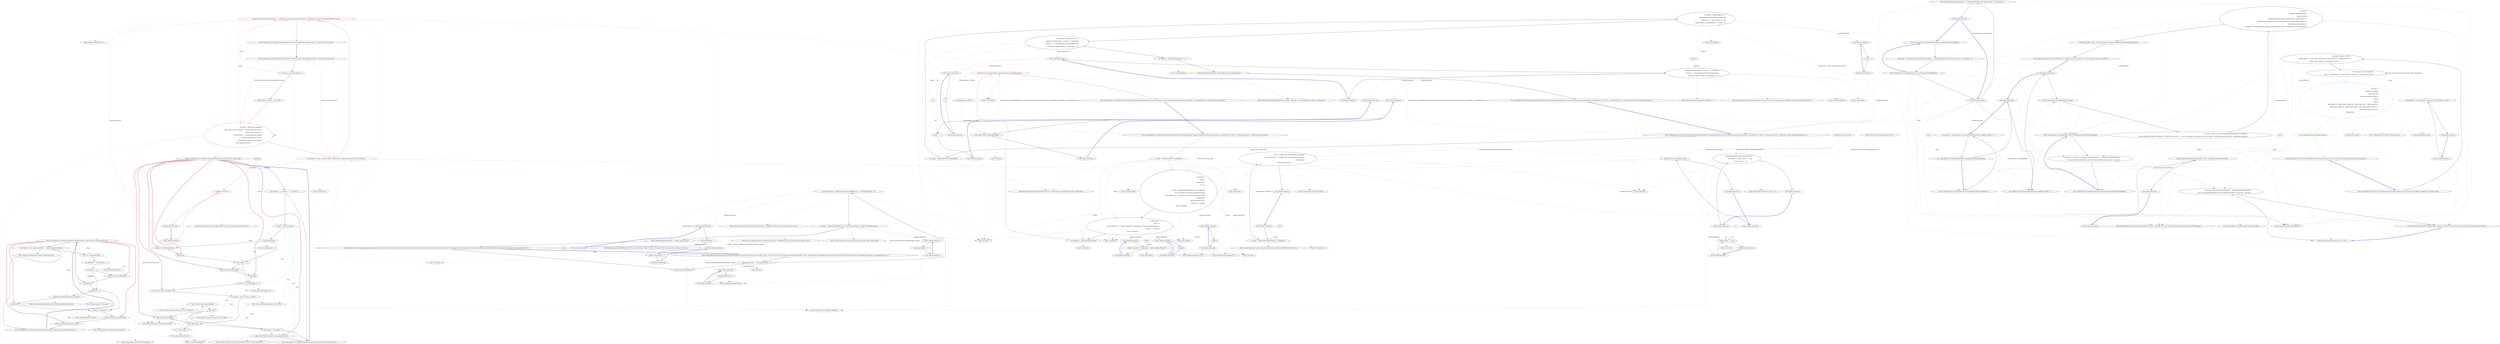 digraph  {
n167 [label=unkTokens, span=""];
n168 [label=values, span=""];
n169 [label="System.Func<string, CSharpx.Maybe<char>>", span=""];
n170 [label=int, span=""];
n171 [label=replaces, span=""];
n172 [label=int, span=""];
n173 [label="CommandLine.Core.Token", span=""];
n174 [label=tokens, span=""];
n175 [label="System.Func<string, bool>", span=""];
n176 [label=indexes, span=""];
n0 [label="Entry CommandLine.Core.Tokenizer.Tokenize(System.Collections.Generic.IEnumerable<string>, System.Func<string, bool>)", span="13-13", cluster="CommandLine.Core.Tokenizer.Tokenize(System.Collections.Generic.IEnumerable<string>, System.Func<string, bool>)"];
n1 [label="var errors = new List<Error>()", span="17-17", cluster="CommandLine.Core.Tokenizer.Tokenize(System.Collections.Generic.IEnumerable<string>, System.Func<string, bool>)"];
n3 [label="var tokens = (from arg in arguments\r\n                          from token in !arg.StartsWith(''-'', StringComparison.Ordinal)\r\n                               ? new[] { Token.Value(arg) }\r\n                               : arg.StartsWith(''--'', StringComparison.Ordinal)\r\n                                     ? TokenizeLongName(arg, onError)\r\n                                     : TokenizeShortName(arg, nameLookup)\r\n                          select token).Memorize()", span="20-26", cluster="CommandLine.Core.Tokenizer.Tokenize(System.Collections.Generic.IEnumerable<string>, System.Func<string, bool>)", color=red, community=0];
n4 [label="var unkTokens = (from t in tokens where t.IsName() && !nameLookup(t.Text) select t).Memorize()", span="28-28", cluster="CommandLine.Core.Tokenizer.Tokenize(System.Collections.Generic.IEnumerable<string>, System.Func<string, bool>)", color=red, community=0];
n2 [label="Action<Error> onError = errors.Add", span="18-18", cluster="CommandLine.Core.Tokenizer.Tokenize(System.Collections.Generic.IEnumerable<string>, System.Func<string, bool>)"];
n7 [label="Entry System.Collections.Generic.List<T>.List()", span="0-0", cluster="System.Collections.Generic.List<T>.List()"];
n5 [label="return Result.Succeed(tokens.Where(x => !unkTokens.Contains(x)), errors.Concat(from t in unkTokens select new UnknownOptionError(t.Text)));", span="30-30", cluster="CommandLine.Core.Tokenizer.Tokenize(System.Collections.Generic.IEnumerable<string>, System.Func<string, bool>)", color=red, community=0];
n8 [label="Entry string.StartsWith(string, System.StringComparison)", span="0-0", cluster="string.StartsWith(string, System.StringComparison)"];
n9 [label="Entry CommandLine.Core.Token.Value(string)", span="24-24", cluster="CommandLine.Core.Token.Value(string)"];
n10 [label="Entry CommandLine.Core.Tokenizer.TokenizeLongName(string, System.Action<CommandLine.Error>)", span="141-141", cluster="CommandLine.Core.Tokenizer.TokenizeLongName(string, System.Action<CommandLine.Error>)"];
n11 [label="Entry CommandLine.Core.Tokenizer.TokenizeShortName(string, System.Func<string, bool>)", span="96-96", cluster="CommandLine.Core.Tokenizer.TokenizeShortName(string, System.Func<string, bool>)"];
n12 [label="Entry Unk.Memorize", span="", cluster="Unk.Memorize"];
n13 [label="Entry Unk.IsName", span="", cluster="Unk.IsName"];
n14 [label="Entry Unk.nameLookup", span="", cluster="Unk.nameLookup"];
n20 [label="!unkTokens.Contains(x)", span="30-30", cluster="lambda expression", color=red, community=0];
n6 [label="Exit CommandLine.Core.Tokenizer.Tokenize(System.Collections.Generic.IEnumerable<string>, System.Func<string, bool>)", span="13-13", cluster="CommandLine.Core.Tokenizer.Tokenize(System.Collections.Generic.IEnumerable<string>, System.Func<string, bool>)"];
n15 [label="Entry Unk.Where", span="", cluster="Unk.Where"];
n16 [label="Entry UnknownOptionError.cstr", span="", cluster="UnknownOptionError.cstr"];
n17 [label="Entry Unk.Concat", span="", cluster="Unk.Concat"];
n18 [label="Entry Unk.Succeed", span="", cluster="Unk.Succeed"];
n19 [label="Entry lambda expression", span="30-30", cluster="lambda expression"];
n21 [label="Exit lambda expression", span="30-30", cluster="lambda expression"];
n22 [label="Entry System.Collections.Generic.IEnumerable<TSource>.Contains<TSource>(TSource)", span="0-0", cluster="System.Collections.Generic.IEnumerable<TSource>.Contains<TSource>(TSource)"];
n23 [label="Entry CommandLine.Core.Tokenizer.PreprocessDashDash(System.Collections.Generic.IEnumerable<string>, System.Func<System.Collections.Generic.IEnumerable<string>, RailwaySharp.ErrorHandling.Result<System.Collections.Generic.IEnumerable<CommandLine.Core.Token>, CommandLine.Error>>)", span="33-33", cluster="CommandLine.Core.Tokenizer.PreprocessDashDash(System.Collections.Generic.IEnumerable<string>, System.Func<System.Collections.Generic.IEnumerable<string>, RailwaySharp.ErrorHandling.Result<System.Collections.Generic.IEnumerable<CommandLine.Core.Token>, CommandLine.Error>>)"];
n24 [label="arguments.Any(arg => arg.EqualsOrdinal(''--''))", span="37-37", cluster="CommandLine.Core.Tokenizer.PreprocessDashDash(System.Collections.Generic.IEnumerable<string>, System.Func<System.Collections.Generic.IEnumerable<string>, RailwaySharp.ErrorHandling.Result<System.Collections.Generic.IEnumerable<CommandLine.Core.Token>, CommandLine.Error>>)"];
n25 [label="var tokenizerResult = tokenizer(arguments.TakeWhile(arg => !arg.EqualsOrdinal(''--'')))", span="39-39", cluster="CommandLine.Core.Tokenizer.PreprocessDashDash(System.Collections.Generic.IEnumerable<string>, System.Func<System.Collections.Generic.IEnumerable<string>, RailwaySharp.ErrorHandling.Result<System.Collections.Generic.IEnumerable<CommandLine.Core.Token>, CommandLine.Error>>)"];
n26 [label="var values = arguments.SkipWhile(arg => !arg.EqualsOrdinal(''--'')).Skip(1).Select(Token.Value)", span="40-40", cluster="CommandLine.Core.Tokenizer.PreprocessDashDash(System.Collections.Generic.IEnumerable<string>, System.Func<System.Collections.Generic.IEnumerable<string>, RailwaySharp.ErrorHandling.Result<System.Collections.Generic.IEnumerable<CommandLine.Core.Token>, CommandLine.Error>>)"];
n28 [label="return tokenizer(arguments);", span="43-43", cluster="CommandLine.Core.Tokenizer.PreprocessDashDash(System.Collections.Generic.IEnumerable<string>, System.Func<System.Collections.Generic.IEnumerable<string>, RailwaySharp.ErrorHandling.Result<System.Collections.Generic.IEnumerable<CommandLine.Core.Token>, CommandLine.Error>>)"];
n30 [label="Entry Unk.Any", span="", cluster="Unk.Any"];
n37 [label="Entry lambda expression", span="37-37", cluster="lambda expression"];
n31 [label="Entry System.Collections.Generic.IEnumerable<TSource>.TakeWhile<TSource>(System.Func<TSource, bool>)", span="0-0", cluster="System.Collections.Generic.IEnumerable<TSource>.TakeWhile<TSource>(System.Func<TSource, bool>)"];
n32 [label="Entry System.Func<T, TResult>.Invoke(T)", span="0-0", cluster="System.Func<T, TResult>.Invoke(T)"];
n41 [label="Entry lambda expression", span="39-39", cluster="lambda expression"];
n27 [label="return tokenizerResult.Map(tokens => tokens.Concat(values));", span="41-41", cluster="CommandLine.Core.Tokenizer.PreprocessDashDash(System.Collections.Generic.IEnumerable<string>, System.Func<System.Collections.Generic.IEnumerable<string>, RailwaySharp.ErrorHandling.Result<System.Collections.Generic.IEnumerable<CommandLine.Core.Token>, CommandLine.Error>>)"];
n33 [label="Entry System.Collections.Generic.IEnumerable<TSource>.SkipWhile<TSource>(System.Func<TSource, bool>)", span="0-0", cluster="System.Collections.Generic.IEnumerable<TSource>.SkipWhile<TSource>(System.Func<TSource, bool>)"];
n34 [label="Entry System.Collections.Generic.IEnumerable<TSource>.Skip<TSource>(int)", span="0-0", cluster="System.Collections.Generic.IEnumerable<TSource>.Skip<TSource>(int)"];
n35 [label="Entry Unk.Select", span="", cluster="Unk.Select"];
n44 [label="Entry lambda expression", span="40-40", cluster="lambda expression"];
n48 [label="tokens.Concat(values)", span="41-41", cluster="lambda expression"];
n29 [label="Exit CommandLine.Core.Tokenizer.PreprocessDashDash(System.Collections.Generic.IEnumerable<string>, System.Func<System.Collections.Generic.IEnumerable<string>, RailwaySharp.ErrorHandling.Result<System.Collections.Generic.IEnumerable<CommandLine.Core.Token>, CommandLine.Error>>)", span="33-33", cluster="CommandLine.Core.Tokenizer.PreprocessDashDash(System.Collections.Generic.IEnumerable<string>, System.Func<System.Collections.Generic.IEnumerable<string>, RailwaySharp.ErrorHandling.Result<System.Collections.Generic.IEnumerable<CommandLine.Core.Token>, CommandLine.Error>>)"];
n36 [label="Entry RailwaySharp.ErrorHandling.Result<TSuccess, TMessage>.Map<TSuccess, TMessage, TResult>(System.Func<TSuccess, TResult>)", span="534-534", cluster="RailwaySharp.ErrorHandling.Result<TSuccess, TMessage>.Map<TSuccess, TMessage, TResult>(System.Func<TSuccess, TResult>)"];
n47 [label="Entry lambda expression", span="41-41", cluster="lambda expression"];
n38 [label="arg.EqualsOrdinal(''--'')", span="37-37", cluster="lambda expression"];
n39 [label="Exit lambda expression", span="37-37", cluster="lambda expression"];
n40 [label="Entry string.EqualsOrdinal(string)", span="40-40", cluster="string.EqualsOrdinal(string)"];
n42 [label="!arg.EqualsOrdinal(''--'')", span="39-39", cluster="lambda expression"];
n43 [label="Exit lambda expression", span="39-39", cluster="lambda expression"];
n45 [label="!arg.EqualsOrdinal(''--'')", span="40-40", cluster="lambda expression"];
n46 [label="Exit lambda expression", span="40-40", cluster="lambda expression"];
n49 [label="Exit lambda expression", span="41-41", cluster="lambda expression"];
n50 [label="Entry CommandLine.Core.Tokenizer.ExplodeOptionList(RailwaySharp.ErrorHandling.Result<System.Collections.Generic.IEnumerable<CommandLine.Core.Token>, CommandLine.Error>, System.Func<string, CSharpx.Maybe<char>>)", span="46-46", cluster="CommandLine.Core.Tokenizer.ExplodeOptionList(RailwaySharp.ErrorHandling.Result<System.Collections.Generic.IEnumerable<CommandLine.Core.Token>, CommandLine.Error>, System.Func<string, CSharpx.Maybe<char>>)"];
n51 [label="var tokens = tokenizerResult.SucceededWith()", span="50-50", cluster="CommandLine.Core.Tokenizer.ExplodeOptionList(RailwaySharp.ErrorHandling.Result<System.Collections.Generic.IEnumerable<CommandLine.Core.Token>, CommandLine.Error>, System.Func<string, CSharpx.Maybe<char>>)"];
n52 [label="var replaces = tokens.Select((t,i) =>\r\n                optionSequenceWithSeparatorLookup(t.Text)\r\n                    .Return(sep => Tuple.Create(i + 1, sep),\r\n                        Tuple.Create(-1, '\0'))).SkipWhile(x => x.Item1 < 0)", span="52-55", cluster="CommandLine.Core.Tokenizer.ExplodeOptionList(RailwaySharp.ErrorHandling.Result<System.Collections.Generic.IEnumerable<CommandLine.Core.Token>, CommandLine.Error>, System.Func<string, CSharpx.Maybe<char>>)"];
n62 [label="optionSequenceWithSeparatorLookup(t.Text)\r\n                    .Return(sep => Tuple.Create(i + 1, sep),\r\n                        Tuple.Create(-1, '\0'))", span="53-55", cluster="lambda expression"];
n55 [label="return Result.Succeed(flattened, tokenizerResult.SuccessfulMessages());", span="64-64", cluster="CommandLine.Core.Tokenizer.ExplodeOptionList(RailwaySharp.ErrorHandling.Result<System.Collections.Generic.IEnumerable<CommandLine.Core.Token>, CommandLine.Error>, System.Func<string, CSharpx.Maybe<char>>)"];
n57 [label="Entry RailwaySharp.ErrorHandling.Result<TSuccess, TMessage>.SucceededWith<TSuccess, TMessage>()", span="653-653", cluster="RailwaySharp.ErrorHandling.Result<TSuccess, TMessage>.SucceededWith<TSuccess, TMessage>()"];
n53 [label="var exploded = tokens.Select((t, i) =>\r\n                        replaces.FirstOrDefault(x => x.Item1 == i).ToMaybe()\r\n                            .Return(r => t.Text.Split(r.Item2).Select(Token.Value),\r\n                                Enumerable.Empty<Token>().Concat(new[]{ t })))", span="57-60", cluster="CommandLine.Core.Tokenizer.ExplodeOptionList(RailwaySharp.ErrorHandling.Result<System.Collections.Generic.IEnumerable<CommandLine.Core.Token>, CommandLine.Error>, System.Func<string, CSharpx.Maybe<char>>)"];
n58 [label="Entry Unk.SkipWhile", span="", cluster="Unk.SkipWhile"];
n61 [label="Entry lambda expression", span="52-55", cluster="lambda expression"];
n70 [label="Entry lambda expression", span="55-55", cluster="lambda expression"];
n74 [label="replaces.FirstOrDefault(x => x.Item1 == i).ToMaybe()\r\n                            .Return(r => t.Text.Split(r.Item2).Select(Token.Value),\r\n                                Enumerable.Empty<Token>().Concat(new[]{ t }))", span="58-60", cluster="lambda expression"];
n54 [label="var flattened = exploded.SelectMany(x => x)", span="62-62", cluster="CommandLine.Core.Tokenizer.ExplodeOptionList(RailwaySharp.ErrorHandling.Result<System.Collections.Generic.IEnumerable<CommandLine.Core.Token>, CommandLine.Error>, System.Func<string, CSharpx.Maybe<char>>)"];
n73 [label="Entry lambda expression", span="57-60", cluster="lambda expression"];
n59 [label="Entry Unk.SelectMany", span="", cluster="Unk.SelectMany"];
n87 [label="Entry lambda expression", span="62-62", cluster="lambda expression"];
n56 [label="Exit CommandLine.Core.Tokenizer.ExplodeOptionList(RailwaySharp.ErrorHandling.Result<System.Collections.Generic.IEnumerable<CommandLine.Core.Token>, CommandLine.Error>, System.Func<string, CSharpx.Maybe<char>>)", span="46-46", cluster="CommandLine.Core.Tokenizer.ExplodeOptionList(RailwaySharp.ErrorHandling.Result<System.Collections.Generic.IEnumerable<CommandLine.Core.Token>, CommandLine.Error>, System.Func<string, CSharpx.Maybe<char>>)"];
n60 [label="Entry RailwaySharp.ErrorHandling.Result<TSuccess, TMessage>.SuccessfulMessages<TSuccess, TMessage>()", span="12-12", cluster="RailwaySharp.ErrorHandling.Result<TSuccess, TMessage>.SuccessfulMessages<TSuccess, TMessage>()"];
n67 [label="Tuple.Create(i + 1, sep)", span="54-54", cluster="lambda expression"];
n63 [label="Exit lambda expression", span="52-55", cluster="lambda expression"];
n64 [label="Entry System.Tuple.Create<T1, T2>(T1, T2)", span="0-0", cluster="System.Tuple.Create<T1, T2>(T1, T2)"];
n65 [label="Entry Unk.Return", span="", cluster="Unk.Return"];
n66 [label="Entry lambda expression", span="54-54", cluster="lambda expression"];
n68 [label="Exit lambda expression", span="54-54", cluster="lambda expression"];
n69 [label="Entry Unk.Create", span="", cluster="Unk.Create"];
n71 [label="x.Item1 < 0", span="55-55", cluster="lambda expression"];
n72 [label="Exit lambda expression", span="55-55", cluster="lambda expression"];
n81 [label="x.Item1 == i", span="58-58", cluster="lambda expression"];
n84 [label="t.Text.Split(r.Item2).Select(Token.Value)", span="59-59", cluster="lambda expression"];
n75 [label="Exit lambda expression", span="57-60", cluster="lambda expression"];
n76 [label="Entry Unk.FirstOrDefault", span="", cluster="Unk.FirstOrDefault"];
n77 [label="Entry Unk.ToMaybe", span="", cluster="Unk.ToMaybe"];
n78 [label="Entry System.Linq.Enumerable.Empty<TResult>()", span="0-0", cluster="System.Linq.Enumerable.Empty<TResult>()"];
n79 [label="Entry System.Collections.Generic.IEnumerable<TSource>.Concat<TSource>(System.Collections.Generic.IEnumerable<TSource>)", span="0-0", cluster="System.Collections.Generic.IEnumerable<TSource>.Concat<TSource>(System.Collections.Generic.IEnumerable<TSource>)"];
n80 [label="Entry lambda expression", span="58-58", cluster="lambda expression"];
n83 [label="Entry lambda expression", span="59-59", cluster="lambda expression"];
n82 [label="Exit lambda expression", span="58-58", cluster="lambda expression"];
n85 [label="Exit lambda expression", span="59-59", cluster="lambda expression"];
n86 [label="Entry Unk.Split", span="", cluster="Unk.Split"];
n88 [label=x, span="62-62", cluster="lambda expression"];
n89 [label="Exit lambda expression", span="62-62", cluster="lambda expression"];
n90 [label="Entry CommandLine.Core.Tokenizer.Normalize(RailwaySharp.ErrorHandling.Result<System.Collections.Generic.IEnumerable<CommandLine.Core.Token>, CommandLine.Error>, System.Func<string, bool>)", span="67-67", cluster="CommandLine.Core.Tokenizer.Normalize(RailwaySharp.ErrorHandling.Result<System.Collections.Generic.IEnumerable<CommandLine.Core.Token>, CommandLine.Error>, System.Func<string, bool>)"];
n91 [label="var tokens = tokenizerResult.SucceededWith()", span="70-70", cluster="CommandLine.Core.Tokenizer.Normalize(RailwaySharp.ErrorHandling.Result<System.Collections.Generic.IEnumerable<CommandLine.Core.Token>, CommandLine.Error>, System.Func<string, bool>)", color=red, community=0];
n92 [label="var indexes =\r\n                from i in\r\n                    tokens.Select(\r\n                        (t, i) =>\r\n                        {\r\n                            var prev = tokens.ElementAtOrDefault(i - 1).ToMaybe();\r\n                            return t.IsValue() && ((Value)t).ExplicitlyAssigned\r\n                                   && prev.Return(p => p.IsName() && !nameLookup(p.Text), false)\r\n                                ? Maybe.Just(i)\r\n                                : Maybe.Nothing<int>();\r\n                        }).Where(i => i.IsJust())\r\n                select i.FromJust()", span="72-83", cluster="CommandLine.Core.Tokenizer.Normalize(RailwaySharp.ErrorHandling.Result<System.Collections.Generic.IEnumerable<CommandLine.Core.Token>, CommandLine.Error>, System.Func<string, bool>)"];
n101 [label="return t.IsValue() && ((Value)t).ExplicitlyAssigned\r\n                                   && prev.Return(p => p.IsName() && !nameLookup(p.Text), false)\r\n                                ? Maybe.Just(i)\r\n                                : Maybe.Nothing<int>();", span="78-81", cluster="lambda expression"];
n109 [label="p.IsName() && !nameLookup(p.Text)", span="79-79", cluster="lambda expression"];
n95 [label="return Result.Succeed(normalized, tokenizerResult.SuccessfulMessages());", span="93-93", cluster="CommandLine.Core.Tokenizer.Normalize(RailwaySharp.ErrorHandling.Result<System.Collections.Generic.IEnumerable<CommandLine.Core.Token>, CommandLine.Error>, System.Func<string, bool>)", color=red, community=0];
n100 [label="var prev = tokens.ElementAtOrDefault(i - 1).ToMaybe()", span="77-77", cluster="lambda expression"];
n93 [label="var toExclude =\r\n                from t in\r\n                    tokens.Select((t, i) => indexes.Contains(i) ? Maybe.Just(t) : Maybe.Nothing<Token>())\r\n                        .Where(t => t.IsJust())\r\n                select t.FromJust()", span="85-89", cluster="CommandLine.Core.Tokenizer.Normalize(RailwaySharp.ErrorHandling.Result<System.Collections.Generic.IEnumerable<CommandLine.Core.Token>, CommandLine.Error>, System.Func<string, bool>)"];
n94 [label="var normalized = tokens.Except(toExclude)", span="91-91", cluster="CommandLine.Core.Tokenizer.Normalize(RailwaySharp.ErrorHandling.Result<System.Collections.Generic.IEnumerable<CommandLine.Core.Token>, CommandLine.Error>, System.Func<string, bool>)"];
n97 [label="Entry Unk.FromJust", span="", cluster="Unk.FromJust"];
n99 [label="Entry lambda expression", span="75-82", cluster="lambda expression"];
n111 [label="Entry lambda expression", span="82-82", cluster="lambda expression"];
n116 [label="indexes.Contains(i) ? Maybe.Just(t) : Maybe.Nothing<Token>()", span="87-87", cluster="lambda expression"];
n115 [label="Entry lambda expression", span="87-87", cluster="lambda expression"];
n119 [label="Entry lambda expression", span="88-88", cluster="lambda expression"];
n98 [label="Entry Unk.Except", span="", cluster="Unk.Except"];
n96 [label="Exit CommandLine.Core.Tokenizer.Normalize(RailwaySharp.ErrorHandling.Result<System.Collections.Generic.IEnumerable<CommandLine.Core.Token>, CommandLine.Error>, System.Func<string, bool>)", span="67-67", cluster="CommandLine.Core.Tokenizer.Normalize(RailwaySharp.ErrorHandling.Result<System.Collections.Generic.IEnumerable<CommandLine.Core.Token>, CommandLine.Error>, System.Func<string, bool>)"];
n103 [label="Entry System.Collections.Generic.IEnumerable<TSource>.ElementAtOrDefault<TSource>(int)", span="0-0", cluster="System.Collections.Generic.IEnumerable<TSource>.ElementAtOrDefault<TSource>(int)"];
n104 [label="Entry T.ToMaybe<T>()", span="249-249", cluster="T.ToMaybe<T>()"];
n102 [label="Exit lambda expression", span="75-82", cluster="lambda expression"];
n105 [label="Entry CommandLine.Core.Token.IsValue()", span="133-133", cluster="CommandLine.Core.Token.IsValue()"];
n106 [label="Entry CSharpx.Maybe.Just<T>(T)", span="124-124", cluster="CSharpx.Maybe.Just<T>(T)"];
n107 [label="Entry CSharpx.Maybe.Nothing<T>()", span="116-116", cluster="CSharpx.Maybe.Nothing<T>()"];
n108 [label="Entry lambda expression", span="79-79", cluster="lambda expression"];
n110 [label="Exit lambda expression", span="79-79", cluster="lambda expression"];
n112 [label="i.IsJust()", span="82-82", cluster="lambda expression"];
n113 [label="Exit lambda expression", span="82-82", cluster="lambda expression"];
n114 [label="Entry Unk.IsJust", span="", cluster="Unk.IsJust"];
n117 [label="Exit lambda expression", span="87-87", cluster="lambda expression"];
n118 [label="Entry Unk.Contains", span="", cluster="Unk.Contains"];
n120 [label="t.IsJust()", span="88-88", cluster="lambda expression"];
n121 [label="Exit lambda expression", span="88-88", cluster="lambda expression"];
n122 [label="value.Length > 1 || value[0] == '-' || value[1] != '-'", span="100-100", cluster="CommandLine.Core.Tokenizer.TokenizeShortName(string, System.Func<string, bool>)"];
n125 [label="yield return Token.Value(value);", span="106-106", cluster="CommandLine.Core.Tokenizer.TokenizeShortName(string, System.Func<string, bool>)"];
n126 [label="yield break;", span="107-107", cluster="CommandLine.Core.Tokenizer.TokenizeShortName(string, System.Func<string, bool>)"];
n128 [label="yield return Token.Name(text);", span="112-112", cluster="CommandLine.Core.Tokenizer.TokenizeShortName(string, System.Func<string, bool>)"];
n129 [label="yield break;", span="113-113", cluster="CommandLine.Core.Tokenizer.TokenizeShortName(string, System.Func<string, bool>)"];
n131 [label="yield return Token.Name(first);", span="117-117", cluster="CommandLine.Core.Tokenizer.TokenizeShortName(string, System.Func<string, bool>)"];
n137 [label="yield return Token.Name(n);", span="127-127", cluster="CommandLine.Core.Tokenizer.TokenizeShortName(string, System.Func<string, bool>)"];
n139 [label="yield return Token.Value(text.Substring(seen.Count()));", span="136-136", cluster="CommandLine.Core.Tokenizer.TokenizeShortName(string, System.Func<string, bool>)"];
n123 [label="var text = value.Substring(1)", span="102-102", cluster="CommandLine.Core.Tokenizer.TokenizeShortName(string, System.Func<string, bool>)"];
n127 [label="value.Length == 2", span="110-110", cluster="CommandLine.Core.Tokenizer.TokenizeShortName(string, System.Func<string, bool>)"];
n135 [label="!seen.Contains(c) && nameLookup(n)", span="124-124", cluster="CommandLine.Core.Tokenizer.TokenizeShortName(string, System.Func<string, bool>)"];
n140 [label="Exit CommandLine.Core.Tokenizer.TokenizeShortName(string, System.Func<string, bool>)", span="96-96", cluster="CommandLine.Core.Tokenizer.TokenizeShortName(string, System.Func<string, bool>)"];
n124 [label="char.IsDigit(text[0])", span="104-104", cluster="CommandLine.Core.Tokenizer.TokenizeShortName(string, System.Func<string, bool>)"];
n141 [label="Entry string.Substring(int)", span="0-0", cluster="string.Substring(int)"];
n130 [label="var first = text.Substring(0, 1)", span="116-116", cluster="CommandLine.Core.Tokenizer.TokenizeShortName(string, System.Func<string, bool>)"];
n133 [label="text.Substring(1)", span="121-121", cluster="CommandLine.Core.Tokenizer.TokenizeShortName(string, System.Func<string, bool>)"];
n138 [label="seen.Count() < text.Length", span="134-134", cluster="CommandLine.Core.Tokenizer.TokenizeShortName(string, System.Func<string, bool>)"];
n142 [label="Entry char.IsDigit(char)", span="0-0", cluster="char.IsDigit(char)"];
n143 [label="Entry CommandLine.Core.Token.Name(string)", span="19-19", cluster="CommandLine.Core.Token.Name(string)"];
n144 [label="Entry string.Substring(int, int)", span="0-0", cluster="string.Substring(int, int)"];
n132 [label="var seen = new List<char> { first[0] }", span="119-119", cluster="CommandLine.Core.Tokenizer.TokenizeShortName(string, System.Func<string, bool>)"];
n136 [label="seen.Add(c)", span="126-126", cluster="CommandLine.Core.Tokenizer.TokenizeShortName(string, System.Func<string, bool>)"];
n134 [label="var n = new string(c, 1)", span="123-123", cluster="CommandLine.Core.Tokenizer.TokenizeShortName(string, System.Func<string, bool>)"];
n145 [label="Entry string.String(char, int)", span="0-0", cluster="string.String(char, int)"];
n146 [label="Entry System.Collections.Generic.List<T>.Contains(T)", span="0-0", cluster="System.Collections.Generic.List<T>.Contains(T)"];
n147 [label="Entry System.Collections.Generic.List<T>.Add(T)", span="0-0", cluster="System.Collections.Generic.List<T>.Add(T)"];
n148 [label="Entry System.Collections.Generic.IEnumerable<TSource>.Count<TSource>()", span="0-0", cluster="System.Collections.Generic.IEnumerable<TSource>.Count<TSource>()"];
n149 [label="value.Length > 2 && value.StartsWith(''--'', StringComparison.Ordinal)", span="145-145", cluster="CommandLine.Core.Tokenizer.TokenizeLongName(string, System.Action<CommandLine.Error>)"];
n153 [label="yield return Token.Name(text);", span="151-151", cluster="CommandLine.Core.Tokenizer.TokenizeLongName(string, System.Action<CommandLine.Error>)"];
n154 [label="yield break;", span="152-152", cluster="CommandLine.Core.Tokenizer.TokenizeLongName(string, System.Action<CommandLine.Error>)"];
n157 [label="yield break;", span="157-157", cluster="CommandLine.Core.Tokenizer.TokenizeLongName(string, System.Action<CommandLine.Error>)"];
n159 [label="yield return Token.Name(parts[0]);", span="160-160", cluster="CommandLine.Core.Tokenizer.TokenizeLongName(string, System.Action<CommandLine.Error>)"];
n160 [label="yield return Token.Value(parts[1], true);", span="161-161", cluster="CommandLine.Core.Tokenizer.TokenizeLongName(string, System.Action<CommandLine.Error>)"];
n150 [label="var text = value.Substring(2)", span="147-147", cluster="CommandLine.Core.Tokenizer.TokenizeLongName(string, System.Action<CommandLine.Error>)"];
n156 [label="onError(new BadFormatTokenError(value))", span="156-156", cluster="CommandLine.Core.Tokenizer.TokenizeLongName(string, System.Action<CommandLine.Error>)"];
n161 [label="Exit CommandLine.Core.Tokenizer.TokenizeLongName(string, System.Action<CommandLine.Error>)", span="141-141", cluster="CommandLine.Core.Tokenizer.TokenizeLongName(string, System.Action<CommandLine.Error>)"];
n151 [label="var equalIndex = text.IndexOf('=')", span="148-148", cluster="CommandLine.Core.Tokenizer.TokenizeLongName(string, System.Action<CommandLine.Error>)"];
n158 [label="var parts = text.Split('=')", span="159-159", cluster="CommandLine.Core.Tokenizer.TokenizeLongName(string, System.Action<CommandLine.Error>)"];
n152 [label="equalIndex <= 0", span="149-149", cluster="CommandLine.Core.Tokenizer.TokenizeLongName(string, System.Action<CommandLine.Error>)"];
n162 [label="Entry string.IndexOf(char)", span="0-0", cluster="string.IndexOf(char)"];
n155 [label="equalIndex == 1", span="154-154", cluster="CommandLine.Core.Tokenizer.TokenizeLongName(string, System.Action<CommandLine.Error>)"];
n163 [label="Entry CommandLine.BadFormatTokenError.BadFormatTokenError(string)", span="196-196", cluster="CommandLine.BadFormatTokenError.BadFormatTokenError(string)"];
n164 [label="Entry System.Action<T>.Invoke(T)", span="0-0", cluster="System.Action<T>.Invoke(T)"];
n165 [label="Entry string.Split(params char[])", span="0-0", cluster="string.Split(params char[])"];
n166 [label="Entry CommandLine.Core.Token.Value(string, bool)", span="29-29", cluster="CommandLine.Core.Token.Value(string, bool)"];
m0_20 [label="Exit lambda expression", span="29-29", cluster="lambda expression", file="TokenizerTests.cs"];
m0_24 [label="((Ok<IEnumerable<Token>, Error>)result).Value.Success.ShouldBeEquivalentTo(expectedTokens)", span="62-62", cluster="CommandLine.Tests.Unit.Core.TokenizerTests.Explode_scalar_with_separator_in_even_args_input_returns_sequence()", file="TokenizerTests.cs"];
m0_23 [label="var result =\r\n                Tokenizer.ExplodeOptionList(\r\n                    Result.Succeed(\r\n                        Enumerable.Empty<Token>().Concat(new[] { Token.Name(''x''),\r\n                            Token.Name(''string-seq''), Token.Value(''aaa,bb,cccc''), Token.Name(''switch'') }),\r\n                        Enumerable.Empty<Error>()),\r\n                        optionName => NameLookup.HavingSeparator(optionName, specs, StringComparer.InvariantCulture))", span="53-59", cluster="CommandLine.Tests.Unit.Core.TokenizerTests.Explode_scalar_with_separator_in_even_args_input_returns_sequence()", file="TokenizerTests.cs"];
m0_21 [label="Entry CommandLine.Core.Specification.IsOption()", span="11-11", cluster="CommandLine.Core.Specification.IsOption()", file="TokenizerTests.cs"];
m0_22 [label="var specs = new[] { new OptionSpecification(string.Empty, ''string-seq'',\r\n                false, string.Empty, Maybe.Nothing<int>(), Maybe.Nothing<int>(), ',', null, string.Empty, string.Empty, new List<string>(), typeof(IEnumerable<string>), TargetType.Sequence)}", span="49-50", cluster="CommandLine.Tests.Unit.Core.TokenizerTests.Explode_scalar_with_separator_in_even_args_input_returns_sequence()", file="TokenizerTests.cs"];
m0_25 [label="Exit CommandLine.Tests.Unit.Core.TokenizerTests.Explode_scalar_with_separator_in_even_args_input_returns_sequence()", span="44-44", cluster="CommandLine.Tests.Unit.Core.TokenizerTests.Explode_scalar_with_separator_in_even_args_input_returns_sequence()", file="TokenizerTests.cs"];
m0_8 [label="return spec => spec.ConversionType.ToDescriptorKind() == TypeDescriptorKind.Sequence\r\n                && !spec.IsMinNotSpecified() && !spec.IsMaxNotSpecified() && spec.Min > spec.Max;", span="23-24", cluster="CommandLine.Core.SpecificationGuards.GuardAgainstSequenceWithWrongRange()", file="TokenizerTests.cs"];
m0_0 [label="Entry CommandLine.Core.SpecificationGuards.GuardAgainstScalarWithRange()", span="16-16", cluster="CommandLine.Core.SpecificationGuards.GuardAgainstScalarWithRange()", file="TokenizerTests.cs"];
m0_4 [label="spec.ConversionType.ToDescriptorKind() == TypeDescriptorKind.Scalar && (spec.Min > 0 || spec.Max > 0)", span="18-18", cluster="lambda expression", file="TokenizerTests.cs"];
m0_3 [label="Entry lambda expression", span="18-18", cluster="lambda expression", file="TokenizerTests.cs"];
m0_1 [label="return spec => spec.ConversionType.ToDescriptorKind() == TypeDescriptorKind.Scalar && (spec.Min > 0 || spec.Max > 0);", span="18-18", cluster="CommandLine.Core.SpecificationGuards.GuardAgainstScalarWithRange()", file="TokenizerTests.cs"];
m0_2 [label="Exit CommandLine.Core.SpecificationGuards.GuardAgainstScalarWithRange()", span="16-16", cluster="CommandLine.Core.SpecificationGuards.GuardAgainstScalarWithRange()", file="TokenizerTests.cs"];
m0_5 [label="Exit lambda expression", span="18-18", cluster="lambda expression", file="TokenizerTests.cs"];
m0_6 [label="Entry System.Type.ToDescriptorKind()", span="22-22", cluster="System.Type.ToDescriptorKind()", file="TokenizerTests.cs"];
m0_7 [label="Entry CommandLine.Core.SpecificationGuards.GuardAgainstSequenceWithWrongRange()", span="21-21", cluster="CommandLine.Core.SpecificationGuards.GuardAgainstSequenceWithWrongRange()", file="TokenizerTests.cs"];
m0_19 [label="spec.IsOption() && ((OptionSpecification)spec).LongName.Length == 1", span="29-29", cluster="lambda expression", file="TokenizerTests.cs"];
m0_11 [label="spec.ConversionType.ToDescriptorKind() == TypeDescriptorKind.Sequence\r\n                && !spec.IsMinNotSpecified() && !spec.IsMaxNotSpecified() && spec.Min > spec.Max", span="23-24", cluster="lambda expression", file="TokenizerTests.cs"];
m0_26 [label="Entry lambda expression", span="59-59", cluster="lambda expression", file="TokenizerTests.cs"];
m0_10 [label="Entry System.Collections.Generic.List<T>.List()", span="0-0", cluster="System.Collections.Generic.List<T>.List()", file="TokenizerTests.cs"];
m0_12 [label="Entry System.Collections.Generic.IEnumerable<TSource>.Concat<TSource>(System.Collections.Generic.IEnumerable<TSource>)", span="0-0", cluster="System.Collections.Generic.IEnumerable<TSource>.Concat<TSource>(System.Collections.Generic.IEnumerable<TSource>)", file="TokenizerTests.cs"];
m0_18 [label="Exit lambda expression", span="35-35", cluster="lambda expression", file="TokenizerTests.cs"];
m0_38 [label="name.Equals(''x'') || name.Equals(''string-seq'') || name.Equals(''switch'')", span="75-75", cluster="lambda expression", file="TokenizerTests.cs"];
m0_37 [label="Entry lambda expression", span="75-75", cluster="lambda expression", file="TokenizerTests.cs"];
m0_39 [label="Exit lambda expression", span="75-75", cluster="lambda expression", file="TokenizerTests.cs"];
m0_16 [label="return spec => spec.IsOption() && ((OptionSpecification)spec).LongName.Length == 1;", span="29-29", cluster="CommandLine.Core.SpecificationGuards.GuardAgainstOneCharLongName()", file="TokenizerTests.cs"];
m0_17 [label="Exit CommandLine.Core.SpecificationGuards.GuardAgainstOneCharLongName()", span="27-27", cluster="CommandLine.Core.SpecificationGuards.GuardAgainstOneCharLongName()", file="TokenizerTests.cs"];
m0_27 [label="NameLookup.HavingSeparator(optionName, specs, StringComparer.InvariantCulture)", span="59-59", cluster="lambda expression", file="TokenizerTests.cs"];
m0_28 [label="Exit lambda expression", span="59-59", cluster="lambda expression", file="TokenizerTests.cs"];
m0_13 [label="Entry RailwaySharp.ErrorHandling.Result.Succeed<TSuccess, TMessage>(TSuccess, System.Collections.Generic.IEnumerable<TMessage>)", span="202-202", cluster="RailwaySharp.ErrorHandling.Result.Succeed<TSuccess, TMessage>(TSuccess, System.Collections.Generic.IEnumerable<TMessage>)", file="TokenizerTests.cs"];
m0_29 [label="Entry CommandLine.Tests.Unit.Core.TokenizerTests.Normalize_should_remove_all_value_with_explicit_assignment_of_existing_name()", span="68-68", cluster="CommandLine.Tests.Unit.Core.TokenizerTests.Normalize_should_remove_all_value_with_explicit_assignment_of_existing_name()", file="TokenizerTests.cs"];
m0_33 [label="result.ShouldBeEquivalentTo(expectedTokens)", span="90-90", cluster="CommandLine.Tests.Unit.Core.TokenizerTests.Normalize_should_remove_all_value_with_explicit_assignment_of_existing_name()", color=green, community=0, file="TokenizerTests.cs"];
m0_30 [label="var expectedTokens = new[] {\r\n                Token.Name(''x''), Token.Name(''string-seq''), Token.Value(''aaa''), Token.Value(''bb''),\r\n                Token.Name(''unknown''), Token.Name(''switch'') }", span="71-73", cluster="CommandLine.Tests.Unit.Core.TokenizerTests.Normalize_should_remove_all_value_with_explicit_assignment_of_existing_name()", file="TokenizerTests.cs"];
m0_32 [label="var result =\r\n                Tokenizer.Normalize(\r\n                    Result.Succeed(\r\n                        Enumerable.Empty<Token>()\r\n                            .Concat(\r\n                                new[] {\r\n                                    Token.Name(''x''), Token.Name(''string-seq''), Token.Value(''aaa''), Token.Value(''bb''),\r\n                                    Token.Name(''unknown''), Token.Value(''value0'', true), Token.Name(''switch'') }),\r\n                        Enumerable.Empty<Error>()),\r\n                    nameLookup)", span="78-87", cluster="CommandLine.Tests.Unit.Core.TokenizerTests.Normalize_should_remove_all_value_with_explicit_assignment_of_existing_name()", color=green, community=0, file="TokenizerTests.cs"];
m0_31 [label="Func<string, bool> nameLookup =\r\n                name => name.Equals(''x'') || name.Equals(''string-seq'') || name.Equals(''switch'')", span="74-75", cluster="CommandLine.Tests.Unit.Core.TokenizerTests.Normalize_should_remove_all_value_with_explicit_assignment_of_existing_name()", file="TokenizerTests.cs"];
m0_34 [label="Exit CommandLine.Tests.Unit.Core.TokenizerTests.Normalize_should_remove_all_value_with_explicit_assignment_of_existing_name()", span="68-68", cluster="CommandLine.Tests.Unit.Core.TokenizerTests.Normalize_should_remove_all_value_with_explicit_assignment_of_existing_name()", file="TokenizerTests.cs"];
m0_15 [label="Entry CommandLine.Core.SpecificationGuards.GuardAgainstOneCharLongName()", span="27-27", cluster="CommandLine.Core.SpecificationGuards.GuardAgainstOneCharLongName()", file="TokenizerTests.cs"];
m0_40 [label="Entry string.Equals(string)", span="0-0", cluster="string.Equals(string)", file="TokenizerTests.cs"];
m0_9 [label="Exit CommandLine.Core.SpecificationGuards.GuardAgainstSequenceWithWrongRange()", span="21-21", cluster="CommandLine.Core.SpecificationGuards.GuardAgainstSequenceWithWrongRange()", file="TokenizerTests.cs"];
m0_36 [label="Entry Unk.Normalize", span="", cluster="Unk.Normalize", file="TokenizerTests.cs"];
m0_35 [label="Entry CommandLine.Core.Token.Value(string, bool)", span="29-29", cluster="CommandLine.Core.Token.Value(string, bool)", file="TokenizerTests.cs"];
m0_14 [label="Entry CommandLine.Core.Specification.IsMaxNotSpecified()", span="75-75", cluster="CommandLine.Core.Specification.IsMaxNotSpecified()", file="TokenizerTests.cs"];
m0_41 [label=specs, span="", file="TokenizerTests.cs"];
m0_42 [label=specs, span="", file="TokenizerTests.cs"];
n167 -> n20  [key=1, style=dashed, color=red, label=unkTokens];
n168 -> n48  [key=1, style=dashed, color=darkseagreen4, label=values];
n169 -> n62  [key=1, style=dashed, color=darkseagreen4, label="System.Func<string, CSharpx.Maybe<char>>"];
n170 -> n67  [key=1, style=dashed, color=darkseagreen4, label=int];
n171 -> n74  [key=1, style=dashed, color=darkseagreen4, label=replaces];
n172 -> n81  [key=1, style=dashed, color=darkseagreen4, label=int];
n173 -> n84  [key=1, style=dashed, color=darkseagreen4, label="CommandLine.Core.Token"];
n174 -> n100  [key=1, style=dashed, color=darkseagreen4, label=tokens];
n175 -> n101  [key=1, style=dashed, color=darkseagreen4, label="System.Func<string, bool>"];
n175 -> n109  [key=1, style=dashed, color=darkseagreen4, label="System.Func<string, bool>"];
n176 -> n116  [key=1, style=dashed, color=darkseagreen4, label=indexes];
n0 -> n1  [key=0, style=solid];
n0 -> n3  [key=1, style=dashed, color=red, label="System.Collections.Generic.IEnumerable<string>"];
n0 -> n4  [key=1, style=dashed, color=red, label="System.Func<string, bool>"];
n1 -> n2  [key=0, style=solid];
n1 -> n7  [key=2, style=dotted];
n1 -> n5  [key=1, style=dashed, color=red, label=errors];
n3 -> n4  [key=0, style=solid, color=red];
n3 -> n8  [key=2, style=dotted, color=red];
n3 -> n9  [key=2, style=dotted, color=red];
n3 -> n10  [key=2, style=dotted, color=red];
n3 -> n11  [key=2, style=dotted, color=red];
n3 -> n12  [key=2, style=dotted, color=red];
n3 -> n3  [key=1, style=dashed, color=red, label=arg];
n3 -> n5  [key=1, style=dashed, color=red, label=tokens];
n4 -> n5  [key=0, style=solid, color=red];
n4 -> n13  [key=2, style=dotted, color=red];
n4 -> n14  [key=2, style=dotted, color=red];
n4 -> n12  [key=2, style=dotted, color=red];
n4 -> n4  [key=1, style=dashed, color=red, label=t];
n4 -> n20  [key=1, style=dashed, color=red, label=unkTokens];
n2 -> n3  [key=0, style=solid, color=red];
n5 -> n6  [key=0, style=solid, color=red];
n5 -> n15  [key=2, style=dotted, color=red];
n5 -> n16  [key=2, style=dotted, color=red];
n5 -> n17  [key=2, style=dotted, color=red];
n5 -> n18  [key=2, style=dotted, color=red];
n5 -> n19  [key=1, style=dashed, color=red, label="lambda expression"];
n5 -> n5  [key=1, style=dashed, color=red, label=t];
n10 -> n149  [key=0, style=solid];
n10 -> n153  [key=0, style=bold, color=crimson];
n10 -> n154  [key=0, style=bold, color=crimson];
n10 -> n157  [key=0, style=bold, color=crimson];
n10 -> n159  [key=0, style=bold, color=crimson];
n10 -> n160  [key=0, style=bold, color=crimson];
n10 -> n150  [key=1, style=dashed, color=darkseagreen4, label=string];
n10 -> n156  [key=1, style=dashed, color=darkseagreen4, label=string];
n11 -> n122  [key=0, style=solid];
n11 -> n125  [key=0, style=bold, color=crimson];
n11 -> n126  [key=0, style=bold, color=crimson];
n11 -> n128  [key=0, style=bold, color=crimson];
n11 -> n129  [key=0, style=bold, color=crimson];
n11 -> n131  [key=0, style=bold, color=crimson];
n11 -> n137  [key=0, style=bold, color=crimson];
n11 -> n139  [key=0, style=bold, color=crimson];
n11 -> n123  [key=1, style=dashed, color=darkseagreen4, label=string];
n11 -> n127  [key=1, style=dashed, color=darkseagreen4, label=string];
n11 -> n135  [key=1, style=dashed, color=darkseagreen4, label="System.Func<string, bool>"];
n20 -> n21  [key=0, style=solid, color=red];
n20 -> n22  [key=2, style=dotted, color=red];
n6 -> n0  [key=0, style=bold, color=blue];
n19 -> n20  [key=0, style=solid, color=red];
n21 -> n19  [key=0, style=bold, color=blue];
n23 -> n24  [key=0, style=solid];
n23 -> n25  [key=1, style=dashed, color=darkseagreen4, label="System.Collections.Generic.IEnumerable<string>"];
n23 -> n26  [key=1, style=dashed, color=darkseagreen4, label="System.Collections.Generic.IEnumerable<string>"];
n23 -> n28  [key=1, style=dashed, color=darkseagreen4, label="System.Collections.Generic.IEnumerable<string>"];
n24 -> n25  [key=0, style=solid];
n24 -> n28  [key=0, style=solid];
n24 -> n30  [key=2, style=dotted];
n24 -> n37  [key=1, style=dashed, color=darkseagreen4, label="lambda expression"];
n25 -> n26  [key=0, style=solid];
n25 -> n31  [key=2, style=dotted];
n25 -> n32  [key=2, style=dotted];
n25 -> n41  [key=1, style=dashed, color=darkseagreen4, label="lambda expression"];
n25 -> n27  [key=1, style=dashed, color=darkseagreen4, label=tokenizerResult];
n26 -> n27  [key=0, style=solid];
n26 -> n33  [key=2, style=dotted];
n26 -> n34  [key=2, style=dotted];
n26 -> n35  [key=2, style=dotted];
n26 -> n44  [key=1, style=dashed, color=darkseagreen4, label="lambda expression"];
n26 -> n48  [key=1, style=dashed, color=darkseagreen4, label=values];
n28 -> n29  [key=0, style=solid];
n28 -> n32  [key=2, style=dotted];
n37 -> n38  [key=0, style=solid];
n41 -> n42  [key=0, style=solid];
n27 -> n29  [key=0, style=solid];
n27 -> n36  [key=2, style=dotted];
n27 -> n47  [key=1, style=dashed, color=darkseagreen4, label="lambda expression"];
n44 -> n45  [key=0, style=solid];
n48 -> n49  [key=0, style=solid];
n48 -> n17  [key=2, style=dotted];
n29 -> n23  [key=0, style=bold, color=blue];
n47 -> n48  [key=0, style=solid];
n38 -> n39  [key=0, style=solid];
n38 -> n40  [key=2, style=dotted];
n39 -> n37  [key=0, style=bold, color=blue];
n42 -> n43  [key=0, style=solid];
n42 -> n40  [key=2, style=dotted];
n43 -> n41  [key=0, style=bold, color=blue];
n45 -> n46  [key=0, style=solid];
n45 -> n40  [key=2, style=dotted];
n46 -> n44  [key=0, style=bold, color=blue];
n49 -> n47  [key=0, style=bold, color=blue];
n50 -> n51  [key=0, style=solid];
n50 -> n52  [key=1, style=dashed, color=darkseagreen4, label="System.Func<string, CSharpx.Maybe<char>>"];
n50 -> n62  [key=1, style=dashed, color=darkseagreen4, label="System.Func<string, CSharpx.Maybe<char>>"];
n50 -> n55  [key=1, style=dashed, color=darkseagreen4, label="RailwaySharp.ErrorHandling.Result<System.Collections.Generic.IEnumerable<CommandLine.Core.Token>, CommandLine.Error>"];
n51 -> n52  [key=0, style=solid];
n51 -> n57  [key=2, style=dotted];
n51 -> n53  [key=1, style=dashed, color=darkseagreen4, label=tokens];
n52 -> n53  [key=0, style=solid];
n52 -> n35  [key=2, style=dotted];
n52 -> n58  [key=2, style=dotted];
n52 -> n61  [key=1, style=dashed, color=darkseagreen4, label="lambda expression"];
n52 -> n70  [key=1, style=dashed, color=darkseagreen4, label="lambda expression"];
n52 -> n74  [key=1, style=dashed, color=darkseagreen4, label=replaces];
n62 -> n63  [key=0, style=solid];
n62 -> n32  [key=2, style=dotted];
n62 -> n64  [key=2, style=dotted];
n62 -> n65  [key=2, style=dotted];
n62 -> n66  [key=1, style=dashed, color=darkseagreen4, label="lambda expression"];
n55 -> n56  [key=0, style=solid];
n55 -> n60  [key=2, style=dotted];
n55 -> n18  [key=2, style=dotted];
n53 -> n54  [key=0, style=solid];
n53 -> n35  [key=2, style=dotted];
n53 -> n73  [key=1, style=dashed, color=darkseagreen4, label="lambda expression"];
n61 -> n62  [key=0, style=solid];
n61 -> n67  [key=1, style=dashed, color=darkseagreen4, label=int];
n70 -> n71  [key=0, style=solid];
n74 -> n75  [key=0, style=solid];
n74 -> n76  [key=2, style=dotted];
n74 -> n77  [key=2, style=dotted];
n74 -> n78  [key=2, style=dotted];
n74 -> n79  [key=2, style=dotted];
n74 -> n65  [key=2, style=dotted];
n74 -> n80  [key=1, style=dashed, color=darkseagreen4, label="lambda expression"];
n74 -> n83  [key=1, style=dashed, color=darkseagreen4, label="lambda expression"];
n54 -> n55  [key=0, style=solid];
n54 -> n59  [key=2, style=dotted];
n54 -> n87  [key=1, style=dashed, color=darkseagreen4, label="lambda expression"];
n73 -> n74  [key=0, style=solid];
n73 -> n81  [key=1, style=dashed, color=darkseagreen4, label=int];
n73 -> n84  [key=1, style=dashed, color=darkseagreen4, label="CommandLine.Core.Token"];
n87 -> n88  [key=0, style=solid];
n56 -> n50  [key=0, style=bold, color=blue];
n67 -> n68  [key=0, style=solid];
n67 -> n69  [key=2, style=dotted];
n63 -> n61  [key=0, style=bold, color=blue];
n66 -> n67  [key=0, style=solid];
n68 -> n66  [key=0, style=bold, color=blue];
n71 -> n72  [key=0, style=solid];
n72 -> n70  [key=0, style=bold, color=blue];
n81 -> n82  [key=0, style=solid];
n84 -> n85  [key=0, style=solid];
n84 -> n86  [key=2, style=dotted];
n84 -> n35  [key=2, style=dotted];
n75 -> n73  [key=0, style=bold, color=blue];
n80 -> n81  [key=0, style=solid];
n83 -> n84  [key=0, style=solid];
n82 -> n80  [key=0, style=bold, color=blue];
n85 -> n83  [key=0, style=bold, color=blue];
n88 -> n89  [key=0, style=solid];
n89 -> n87  [key=0, style=bold, color=blue];
n90 -> n91  [key=0, style=solid, color=red];
n90 -> n92  [key=1, style=dashed, color=darkseagreen4, label="System.Func<string, bool>"];
n90 -> n101  [key=1, style=dashed, color=darkseagreen4, label="System.Func<string, bool>"];
n90 -> n109  [key=1, style=dashed, color=darkseagreen4, label="System.Func<string, bool>"];
n90 -> n95  [key=1, style=dashed, color=red, label="RailwaySharp.ErrorHandling.Result<System.Collections.Generic.IEnumerable<CommandLine.Core.Token>, CommandLine.Error>"];
n91 -> n92  [key=0, style=solid, color=red];
n91 -> n57  [key=2, style=dotted, color=red];
n91 -> n100  [key=1, style=dashed, color=red, label=tokens];
n91 -> n93  [key=1, style=dashed, color=red, label=tokens];
n91 -> n94  [key=1, style=dashed, color=red, label=tokens];
n92 -> n93  [key=0, style=solid];
n92 -> n35  [key=2, style=dotted];
n92 -> n15  [key=2, style=dotted];
n92 -> n97  [key=2, style=dotted];
n92 -> n99  [key=1, style=dashed, color=darkseagreen4, label="lambda expression"];
n92 -> n111  [key=1, style=dashed, color=darkseagreen4, label="lambda expression"];
n92 -> n92  [key=1, style=dashed, color=darkseagreen4, label=i];
n92 -> n116  [key=1, style=dashed, color=darkseagreen4, label=indexes];
n101 -> n102  [key=0, style=solid];
n101 -> n105  [key=2, style=dotted];
n101 -> n65  [key=2, style=dotted];
n101 -> n106  [key=2, style=dotted];
n101 -> n107  [key=2, style=dotted];
n101 -> n108  [key=1, style=dashed, color=darkseagreen4, label="lambda expression"];
n109 -> n110  [key=0, style=solid];
n109 -> n13  [key=2, style=dotted];
n109 -> n14  [key=2, style=dotted];
n95 -> n96  [key=0, style=solid, color=red];
n95 -> n60  [key=2, style=dotted, color=red];
n95 -> n18  [key=2, style=dotted, color=red];
n100 -> n101  [key=0, style=solid];
n100 -> n103  [key=2, style=dotted];
n100 -> n104  [key=2, style=dotted];
n93 -> n94  [key=0, style=solid];
n93 -> n35  [key=2, style=dotted];
n93 -> n15  [key=2, style=dotted];
n93 -> n97  [key=2, style=dotted];
n93 -> n115  [key=1, style=dashed, color=darkseagreen4, label="lambda expression"];
n93 -> n119  [key=1, style=dashed, color=darkseagreen4, label="lambda expression"];
n93 -> n93  [key=1, style=dashed, color=darkseagreen4, label=t];
n94 -> n95  [key=0, style=solid, color=red];
n94 -> n98  [key=2, style=dotted];
n99 -> n100  [key=0, style=solid];
n99 -> n101  [key=1, style=dashed, color=darkseagreen4, label="CommandLine.Core.Token"];
n111 -> n112  [key=0, style=solid];
n116 -> n117  [key=0, style=solid];
n116 -> n118  [key=2, style=dotted];
n116 -> n106  [key=2, style=dotted];
n116 -> n107  [key=2, style=dotted];
n115 -> n116  [key=0, style=solid];
n119 -> n120  [key=0, style=solid];
n96 -> n90  [key=0, style=bold, color=blue];
n102 -> n99  [key=0, style=bold, color=blue];
n108 -> n109  [key=0, style=solid];
n110 -> n108  [key=0, style=bold, color=blue];
n112 -> n113  [key=0, style=solid];
n112 -> n114  [key=2, style=dotted];
n113 -> n111  [key=0, style=bold, color=blue];
n117 -> n115  [key=0, style=bold, color=blue];
n120 -> n121  [key=0, style=solid];
n120 -> n114  [key=2, style=dotted];
n121 -> n119  [key=0, style=bold, color=blue];
n122 -> n123  [key=0, style=solid];
n122 -> n140  [key=0, style=solid];
n125 -> n126  [key=0, style=solid];
n125 -> n9  [key=2, style=dotted];
n126 -> n127  [key=0, style=solid];
n128 -> n129  [key=0, style=solid];
n128 -> n143  [key=2, style=dotted];
n129 -> n130  [key=0, style=solid];
n131 -> n132  [key=0, style=solid];
n131 -> n143  [key=2, style=dotted];
n137 -> n133  [key=0, style=solid];
n137 -> n143  [key=2, style=dotted];
n139 -> n140  [key=0, style=solid];
n139 -> n148  [key=2, style=dotted];
n139 -> n141  [key=2, style=dotted];
n139 -> n9  [key=2, style=dotted];
n123 -> n124  [key=0, style=solid];
n123 -> n141  [key=2, style=dotted];
n123 -> n128  [key=1, style=dashed, color=darkseagreen4, label=text];
n123 -> n130  [key=1, style=dashed, color=darkseagreen4, label=text];
n123 -> n133  [key=1, style=dashed, color=darkseagreen4, label=text];
n123 -> n138  [key=1, style=dashed, color=darkseagreen4, label=text];
n123 -> n139  [key=1, style=dashed, color=darkseagreen4, label=text];
n127 -> n128  [key=0, style=solid];
n127 -> n130  [key=0, style=solid];
n135 -> n136  [key=0, style=solid];
n135 -> n138  [key=0, style=solid];
n135 -> n146  [key=2, style=dotted];
n135 -> n32  [key=2, style=dotted];
n140 -> n11  [key=0, style=bold, color=blue];
n124 -> n125  [key=0, style=solid];
n124 -> n127  [key=0, style=solid];
n124 -> n142  [key=2, style=dotted];
n130 -> n131  [key=0, style=solid];
n130 -> n144  [key=2, style=dotted];
n130 -> n132  [key=1, style=dashed, color=darkseagreen4, label=first];
n133 -> n134  [key=0, style=solid];
n133 -> n138  [key=0, style=solid];
n133 -> n141  [key=2, style=dotted];
n133 -> n135  [key=1, style=dashed, color=darkseagreen4, label=c];
n133 -> n136  [key=1, style=dashed, color=darkseagreen4, label=c];
n138 -> n139  [key=0, style=solid];
n138 -> n140  [key=0, style=solid];
n138 -> n148  [key=2, style=dotted];
n132 -> n133  [key=0, style=solid];
n132 -> n7  [key=2, style=dotted];
n132 -> n135  [key=1, style=dashed, color=darkseagreen4, label=seen];
n132 -> n136  [key=1, style=dashed, color=darkseagreen4, label=seen];
n132 -> n138  [key=1, style=dashed, color=darkseagreen4, label=seen];
n132 -> n139  [key=1, style=dashed, color=darkseagreen4, label=seen];
n136 -> n137  [key=0, style=solid];
n136 -> n147  [key=2, style=dotted];
n134 -> n135  [key=0, style=solid];
n134 -> n145  [key=2, style=dotted];
n134 -> n137  [key=1, style=dashed, color=darkseagreen4, label=n];
n149 -> n150  [key=0, style=solid];
n149 -> n161  [key=0, style=solid];
n149 -> n8  [key=2, style=dotted];
n153 -> n154  [key=0, style=solid];
n153 -> n143  [key=2, style=dotted];
n154 -> n155  [key=0, style=solid];
n157 -> n158  [key=0, style=solid];
n159 -> n160  [key=0, style=solid];
n159 -> n143  [key=2, style=dotted];
n160 -> n161  [key=0, style=solid];
n160 -> n166  [key=2, style=dotted];
n150 -> n151  [key=0, style=solid];
n150 -> n141  [key=2, style=dotted];
n150 -> n153  [key=1, style=dashed, color=darkseagreen4, label=text];
n150 -> n158  [key=1, style=dashed, color=darkseagreen4, label=text];
n156 -> n157  [key=0, style=solid];
n156 -> n163  [key=2, style=dotted];
n156 -> n164  [key=2, style=dotted];
n161 -> n10  [key=0, style=bold, color=blue];
n151 -> n152  [key=0, style=solid];
n151 -> n162  [key=2, style=dotted];
n151 -> n155  [key=1, style=dashed, color=darkseagreen4, label=equalIndex];
n158 -> n159  [key=0, style=solid];
n158 -> n165  [key=2, style=dotted];
n158 -> n160  [key=1, style=dashed, color=darkseagreen4, label=parts];
n152 -> n153  [key=0, style=solid];
n152 -> n155  [key=0, style=solid];
n155 -> n156  [key=0, style=solid];
n155 -> n158  [key=0, style=solid];
m0_20 -> m0_21  [key=0, style=solid];
m0_20 -> m0_18  [key=0, style=bold, color=blue];
m0_24 -> m0_15  [key=2, style=dotted];
m0_24 -> m0_25  [key=0, style=solid];
m0_23 -> m0_11  [key=2, style=dotted];
m0_23 -> m0_6  [key=2, style=dotted];
m0_23 -> m0_7  [key=2, style=dotted];
m0_23 -> m0_12  [key=2, style=dotted];
m0_23 -> m0_13  [key=2, style=dotted];
m0_23 -> m0_24  [key=0, style=solid];
m0_23 -> n50  [key=2, style=dotted];
m0_23 -> m0_26  [key=1, style=dashed, color=darkseagreen4, label="lambda expression"];
m0_21 -> m0_6  [key=2, style=dotted];
m0_21 -> m0_7  [key=2, style=dotted];
m0_21 -> m0_24  [key=1, style=dashed, color=darkseagreen4, label=expectedTokens];
m0_21 -> m0_22  [key=0, style=solid];
m0_22 -> m0_23  [key=0, style=solid];
m0_22 -> m0_8  [key=2, style=dotted];
m0_22 -> m0_9  [key=2, style=dotted];
m0_22 -> m0_10  [key=2, style=dotted];
m0_22 -> m0_27  [key=1, style=dashed, color=darkseagreen4, label=specs];
m0_25 -> m0_20  [key=0, style=bold, color=blue];
m0_8 -> m0_9  [key=0, style=solid];
m0_8 -> m0_11  [key=1, style=dashed, color=darkseagreen4, label="CommandLine.Core.Specification"];
m0_0 -> m0_1  [key=0, style=solid];
m0_4 -> m0_15  [key=2, style=dotted];
m0_4 -> m0_5  [key=0, style=solid];
m0_4 -> m0_6  [key=2, style=dotted];
m0_3 -> m0_11  [key=2, style=dotted];
m0_3 -> m0_6  [key=2, style=dotted];
m0_3 -> m0_7  [key=2, style=dotted];
m0_3 -> m0_12  [key=2, style=dotted];
m0_3 -> m0_13  [key=2, style=dotted];
m0_3 -> m0_4  [key=0, style=solid];
m0_3 -> n50  [key=2, style=dotted];
m0_3 -> m0_16  [key=1, style=dashed, color=darkseagreen4, label="lambda expression"];
m0_1 -> m0_6  [key=2, style=dotted];
m0_1 -> m0_7  [key=2, style=dotted];
m0_1 -> m0_4  [key=1, style=dashed, color=darkseagreen4, label="CommandLine.Core.Specification"];
m0_1 -> m0_2  [key=0, style=solid];
m0_2 -> m0_3  [key=0, style=solid];
m0_2 -> m0_8  [key=2, style=dotted];
m0_2 -> m0_9  [key=2, style=dotted];
m0_2 -> m0_10  [key=2, style=dotted];
m0_2 -> m0_17  [key=1, style=dashed, color=darkseagreen4, label=specs];
m0_2 -> m0_0  [key=0, style=bold, color=blue];
m0_5 -> m0_0  [key=0, style=bold, color=blue];
m0_5 -> m0_3  [key=0, style=bold, color=blue];
m0_7 -> m0_8  [key=0, style=solid];
m0_19 -> m0_20  [key=0, style=solid];
m0_19 -> m0_21  [key=2, style=dotted];
m0_11 -> m0_12  [key=0, style=solid];
m0_11 -> m0_6  [key=2, style=dotted];
m0_11 -> m0_13  [key=2, style=dotted];
m0_11 -> m0_14  [key=2, style=dotted];
m0_26 -> m0_27  [key=0, style=solid];
m0_10 -> m0_11  [key=0, style=solid];
m0_12 -> m0_10  [key=0, style=bold, color=blue];
m0_18 -> m0_19  [key=0, style=solid];
m0_18 -> m0_16  [key=0, style=bold, color=blue];
m0_38 -> m0_39  [key=0, style=solid];
m0_38 -> m0_40  [key=2, style=dotted];
m0_37 -> m0_38  [key=0, style=solid];
m0_39 -> m0_37  [key=0, style=bold, color=blue];
m0_16 -> m0_17  [key=0, style=solid];
m0_16 -> m0_19  [key=1, style=dashed, color=darkseagreen4, label="CommandLine.Core.Specification"];
m0_17 -> m0_18  [key=0, style=solid];
m0_17 -> m0_19  [key=2, style=dotted];
m0_17 -> m0_15  [key=0, style=bold, color=blue];
m0_27 -> m0_28  [key=0, style=solid];
m0_27 -> m0_19  [key=2, style=dotted];
m0_28 -> m0_26  [key=0, style=bold, color=blue];
m0_29 -> m0_30  [key=0, style=solid];
m0_33 -> m0_34  [key=0, style=solid, color=green];
m0_33 -> m0_15  [key=2, style=dotted, color=green];
m0_30 -> m0_33  [key=1, style=dashed, color=green, label=expectedTokens];
m0_30 -> m0_31  [key=0, style=solid];
m0_30 -> m0_6  [key=2, style=dotted];
m0_30 -> m0_7  [key=2, style=dotted];
m0_32 -> m0_33  [key=0, style=solid, color=green];
m0_32 -> m0_11  [key=2, style=dotted, color=green];
m0_32 -> m0_6  [key=2, style=dotted, color=green];
m0_32 -> m0_7  [key=2, style=dotted, color=green];
m0_32 -> m0_35  [key=2, style=dotted, color=green];
m0_32 -> m0_12  [key=2, style=dotted, color=green];
m0_32 -> m0_13  [key=2, style=dotted, color=green];
m0_32 -> m0_36  [key=2, style=dotted, color=green];
m0_31 -> m0_32  [key=0, style=solid, color=green];
m0_31 -> m0_31  [key=3, color=darkorchid, style=bold, label="Local variable System.Func<string, bool> nameLookup"];
m0_31 -> m0_38  [key=1, style=dashed, color=darkseagreen4, label=string];
m0_34 -> m0_29  [key=0, style=bold, color=blue];
m0_15 -> m0_16  [key=0, style=solid];
m0_9 -> m0_7  [key=0, style=bold, color=blue];
m0_41 -> m0_17  [key=1, style=dashed, color=darkseagreen4, label=specs];
m0_42 -> m0_27  [key=1, style=dashed, color=darkseagreen4, label=specs];
}

